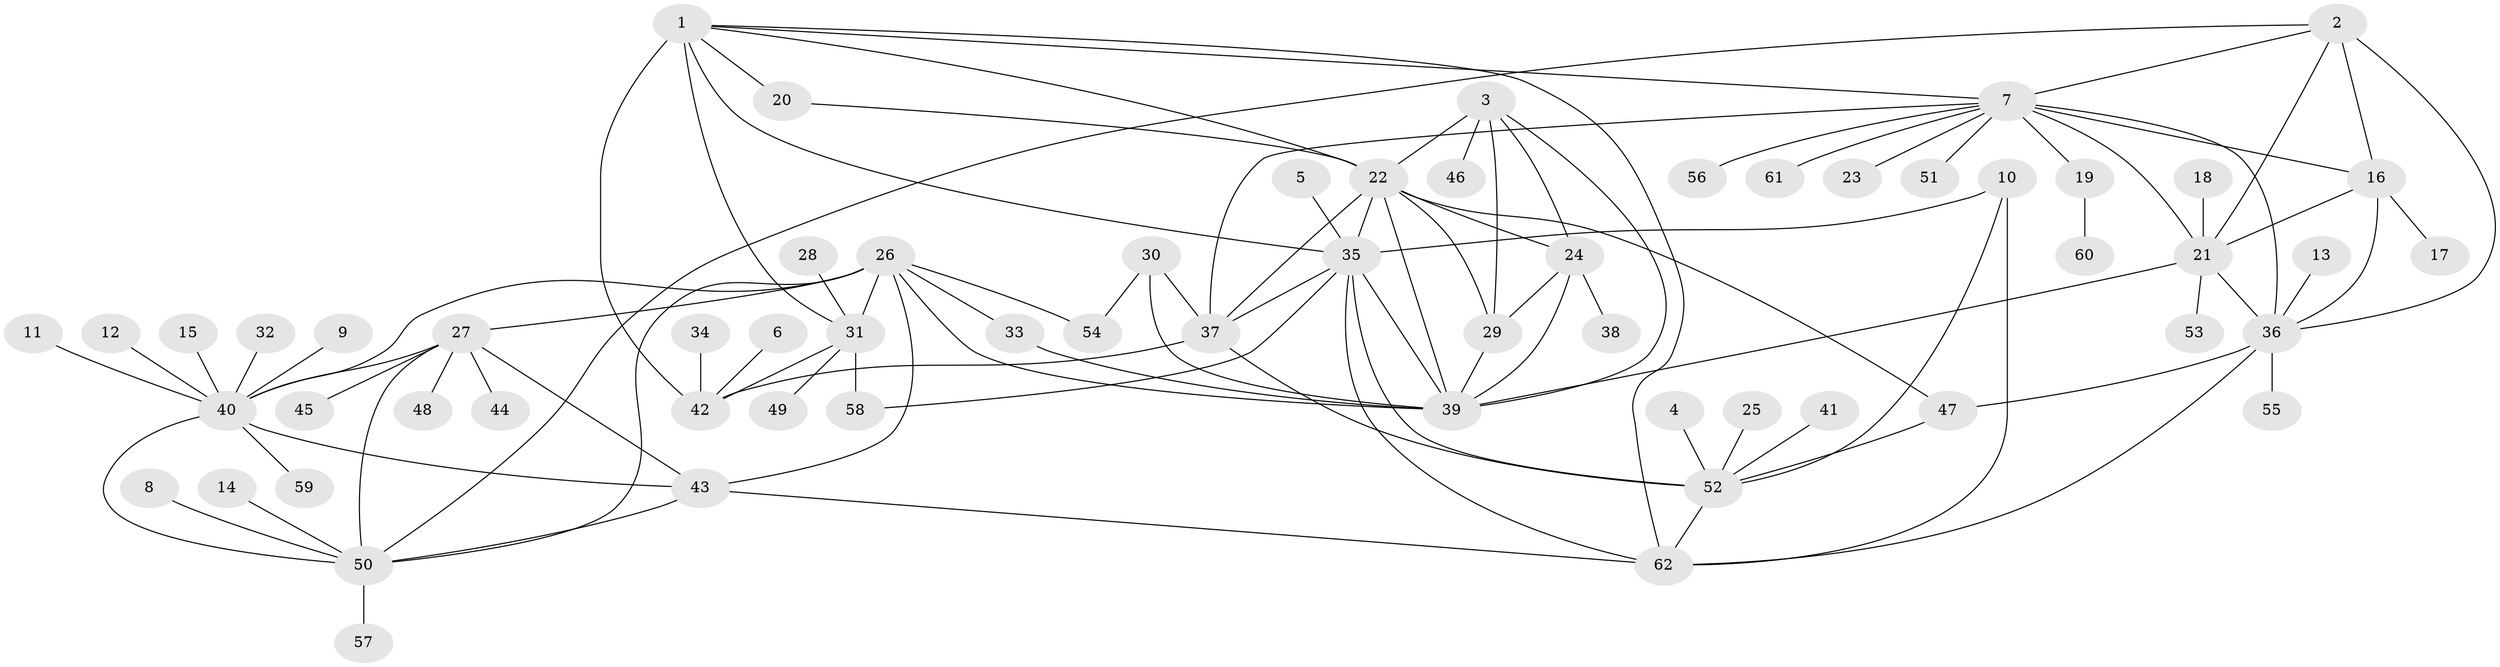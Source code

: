 // original degree distribution, {11: 0.04032258064516129, 6: 0.04032258064516129, 7: 0.056451612903225805, 8: 0.04838709677419355, 13: 0.016129032258064516, 9: 0.016129032258064516, 10: 0.016129032258064516, 5: 0.016129032258064516, 2: 0.13709677419354838, 1: 0.532258064516129, 3: 0.08064516129032258}
// Generated by graph-tools (version 1.1) at 2025/02/03/09/25 03:02:48]
// undirected, 62 vertices, 102 edges
graph export_dot {
graph [start="1"]
  node [color=gray90,style=filled];
  1;
  2;
  3;
  4;
  5;
  6;
  7;
  8;
  9;
  10;
  11;
  12;
  13;
  14;
  15;
  16;
  17;
  18;
  19;
  20;
  21;
  22;
  23;
  24;
  25;
  26;
  27;
  28;
  29;
  30;
  31;
  32;
  33;
  34;
  35;
  36;
  37;
  38;
  39;
  40;
  41;
  42;
  43;
  44;
  45;
  46;
  47;
  48;
  49;
  50;
  51;
  52;
  53;
  54;
  55;
  56;
  57;
  58;
  59;
  60;
  61;
  62;
  1 -- 7 [weight=1.0];
  1 -- 20 [weight=1.0];
  1 -- 22 [weight=1.0];
  1 -- 31 [weight=3.0];
  1 -- 35 [weight=1.0];
  1 -- 42 [weight=6.0];
  1 -- 62 [weight=1.0];
  2 -- 7 [weight=1.0];
  2 -- 16 [weight=1.0];
  2 -- 21 [weight=1.0];
  2 -- 36 [weight=2.0];
  2 -- 50 [weight=1.0];
  3 -- 22 [weight=2.0];
  3 -- 24 [weight=1.0];
  3 -- 29 [weight=1.0];
  3 -- 39 [weight=1.0];
  3 -- 46 [weight=1.0];
  4 -- 52 [weight=1.0];
  5 -- 35 [weight=1.0];
  6 -- 42 [weight=1.0];
  7 -- 16 [weight=1.0];
  7 -- 19 [weight=1.0];
  7 -- 21 [weight=1.0];
  7 -- 23 [weight=1.0];
  7 -- 36 [weight=2.0];
  7 -- 37 [weight=1.0];
  7 -- 51 [weight=1.0];
  7 -- 56 [weight=1.0];
  7 -- 61 [weight=1.0];
  8 -- 50 [weight=1.0];
  9 -- 40 [weight=1.0];
  10 -- 35 [weight=4.0];
  10 -- 52 [weight=2.0];
  10 -- 62 [weight=2.0];
  11 -- 40 [weight=1.0];
  12 -- 40 [weight=1.0];
  13 -- 36 [weight=1.0];
  14 -- 50 [weight=1.0];
  15 -- 40 [weight=1.0];
  16 -- 17 [weight=1.0];
  16 -- 21 [weight=1.0];
  16 -- 36 [weight=2.0];
  18 -- 21 [weight=1.0];
  19 -- 60 [weight=1.0];
  20 -- 22 [weight=1.0];
  21 -- 36 [weight=2.0];
  21 -- 39 [weight=1.0];
  21 -- 53 [weight=1.0];
  22 -- 24 [weight=2.0];
  22 -- 29 [weight=2.0];
  22 -- 35 [weight=1.0];
  22 -- 37 [weight=1.0];
  22 -- 39 [weight=2.0];
  22 -- 47 [weight=1.0];
  24 -- 29 [weight=1.0];
  24 -- 38 [weight=1.0];
  24 -- 39 [weight=1.0];
  25 -- 52 [weight=1.0];
  26 -- 27 [weight=2.0];
  26 -- 31 [weight=1.0];
  26 -- 33 [weight=1.0];
  26 -- 39 [weight=1.0];
  26 -- 40 [weight=1.0];
  26 -- 43 [weight=1.0];
  26 -- 50 [weight=1.0];
  26 -- 54 [weight=1.0];
  27 -- 40 [weight=2.0];
  27 -- 43 [weight=2.0];
  27 -- 44 [weight=1.0];
  27 -- 45 [weight=1.0];
  27 -- 48 [weight=1.0];
  27 -- 50 [weight=2.0];
  28 -- 31 [weight=1.0];
  29 -- 39 [weight=1.0];
  30 -- 37 [weight=1.0];
  30 -- 39 [weight=1.0];
  30 -- 54 [weight=1.0];
  31 -- 42 [weight=2.0];
  31 -- 49 [weight=1.0];
  31 -- 58 [weight=1.0];
  32 -- 40 [weight=1.0];
  33 -- 39 [weight=1.0];
  34 -- 42 [weight=1.0];
  35 -- 37 [weight=2.0];
  35 -- 39 [weight=1.0];
  35 -- 52 [weight=2.0];
  35 -- 58 [weight=1.0];
  35 -- 62 [weight=2.0];
  36 -- 47 [weight=1.0];
  36 -- 55 [weight=1.0];
  36 -- 62 [weight=1.0];
  37 -- 42 [weight=1.0];
  37 -- 52 [weight=1.0];
  40 -- 43 [weight=1.0];
  40 -- 50 [weight=1.0];
  40 -- 59 [weight=1.0];
  41 -- 52 [weight=1.0];
  43 -- 50 [weight=1.0];
  43 -- 62 [weight=1.0];
  47 -- 52 [weight=1.0];
  50 -- 57 [weight=1.0];
  52 -- 62 [weight=1.0];
}
